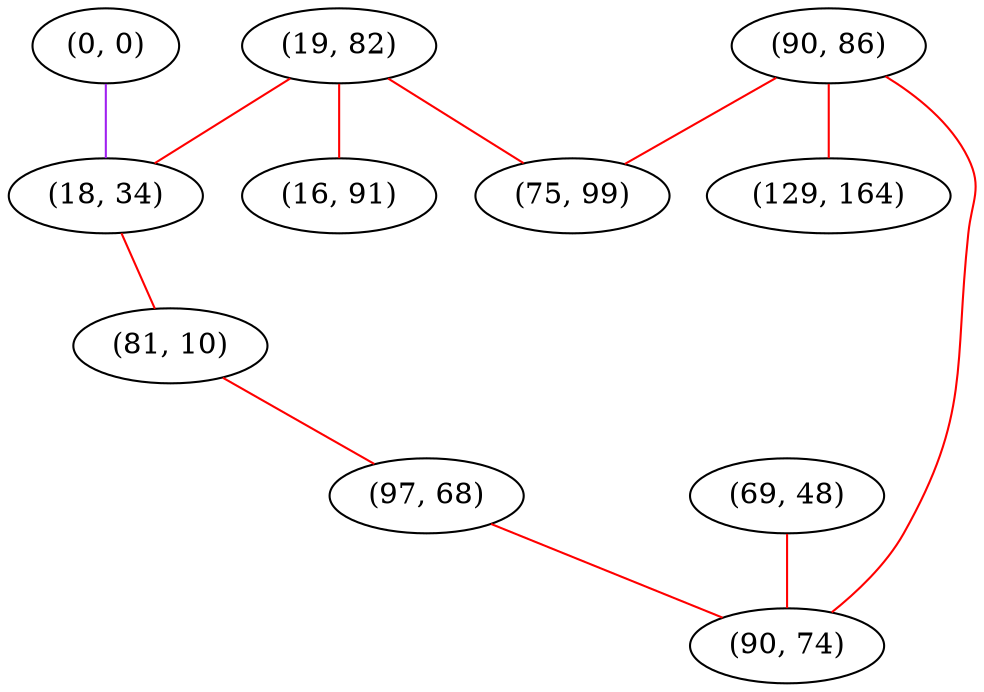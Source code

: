 graph "" {
"(19, 82)";
"(0, 0)";
"(69, 48)";
"(18, 34)";
"(81, 10)";
"(90, 86)";
"(75, 99)";
"(97, 68)";
"(16, 91)";
"(129, 164)";
"(90, 74)";
"(19, 82)" -- "(16, 91)"  [color=red, key=0, weight=1];
"(19, 82)" -- "(75, 99)"  [color=red, key=0, weight=1];
"(19, 82)" -- "(18, 34)"  [color=red, key=0, weight=1];
"(0, 0)" -- "(18, 34)"  [color=purple, key=0, weight=4];
"(69, 48)" -- "(90, 74)"  [color=red, key=0, weight=1];
"(18, 34)" -- "(81, 10)"  [color=red, key=0, weight=1];
"(81, 10)" -- "(97, 68)"  [color=red, key=0, weight=1];
"(90, 86)" -- "(75, 99)"  [color=red, key=0, weight=1];
"(90, 86)" -- "(129, 164)"  [color=red, key=0, weight=1];
"(90, 86)" -- "(90, 74)"  [color=red, key=0, weight=1];
"(97, 68)" -- "(90, 74)"  [color=red, key=0, weight=1];
}
